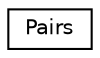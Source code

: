 digraph "Graphical Class Hierarchy"
{
  edge [fontname="Helvetica",fontsize="10",labelfontname="Helvetica",labelfontsize="10"];
  node [fontname="Helvetica",fontsize="10",shape=record];
  rankdir="LR";
  Node1 [label="Pairs",height=0.2,width=0.4,color="black", fillcolor="white", style="filled",URL="$classPairs.html"];
}
